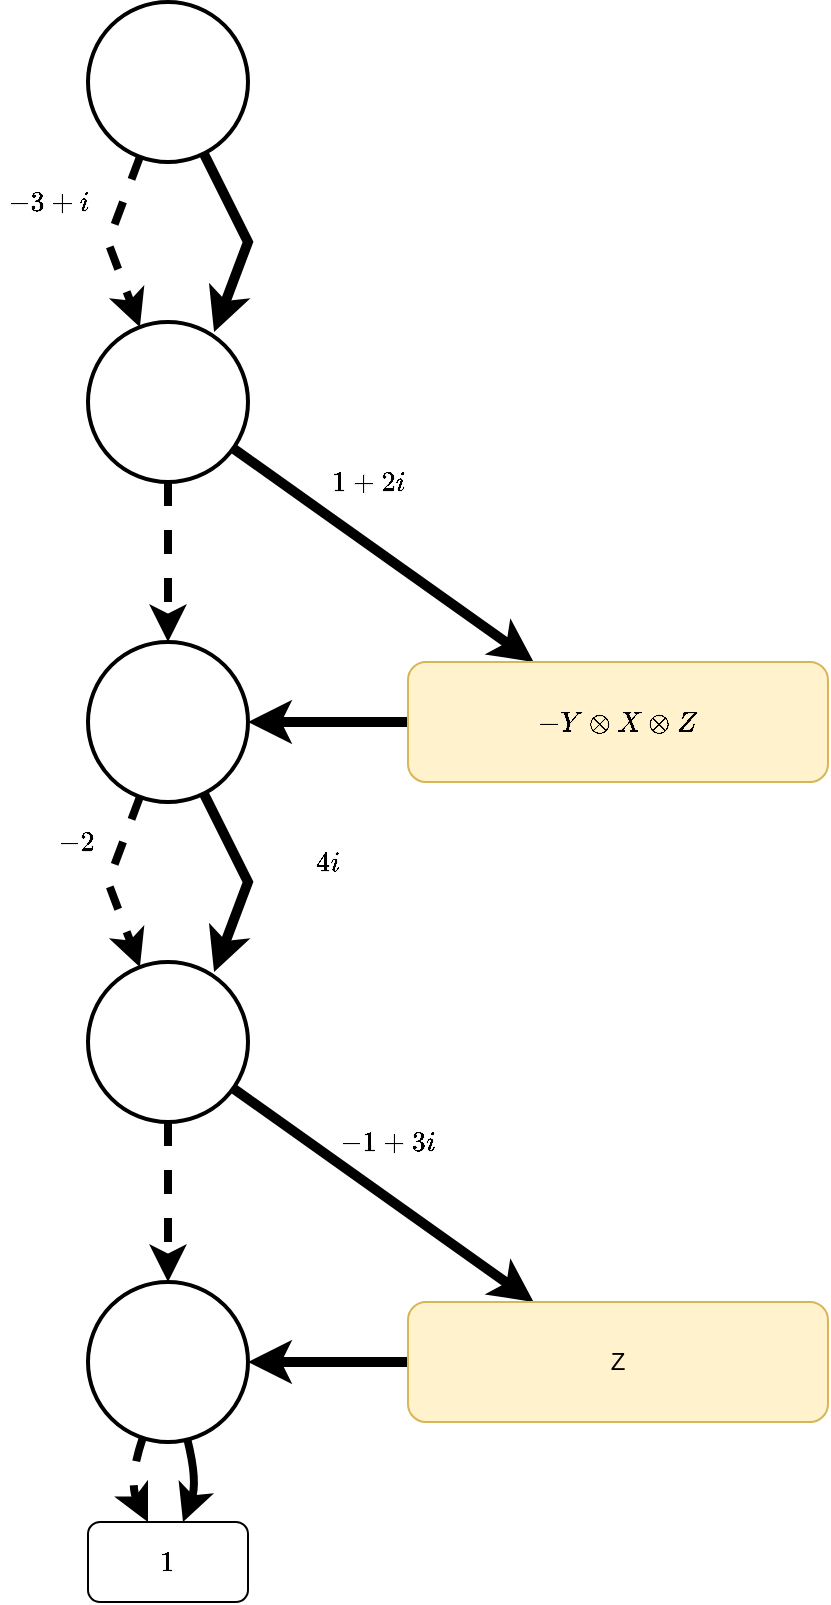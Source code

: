 <mxfile version="13.9.9" type="device"><diagram id="UoyFztPHbAxfOtIrm-Md" name="Page-1"><mxGraphModel dx="1180" dy="1929" grid="1" gridSize="10" guides="1" tooltips="1" connect="1" arrows="1" fold="1" page="1" pageScale="1" pageWidth="850" pageHeight="1100" math="1" shadow="0"><root><mxCell id="0"/><mxCell id="1" parent="0"/><mxCell id="kAd1hX-TktcAsDmedw0G-8" style="rounded=0;orthogonalLoop=1;jettySize=auto;html=1;strokeWidth=5;" parent="1" source="kAd1hX-TktcAsDmedw0G-1" target="kAd1hX-TktcAsDmedw0G-6" edge="1"><mxGeometry relative="1" as="geometry"/></mxCell><mxCell id="kAd1hX-TktcAsDmedw0G-9" style="edgeStyle=none;rounded=0;orthogonalLoop=1;jettySize=auto;html=1;strokeWidth=4;dashed=1;" parent="1" source="kAd1hX-TktcAsDmedw0G-1" target="kAd1hX-TktcAsDmedw0G-2" edge="1"><mxGeometry relative="1" as="geometry"/></mxCell><mxCell id="kAd1hX-TktcAsDmedw0G-1" value="" style="ellipse;whiteSpace=wrap;html=1;aspect=fixed;strokeWidth=2;fontSize=24;" parent="1" vertex="1"><mxGeometry x="360" y="160" width="80" height="80" as="geometry"/></mxCell><mxCell id="kAd1hX-TktcAsDmedw0G-10" style="edgeStyle=none;rounded=0;orthogonalLoop=1;jettySize=auto;html=1;strokeWidth=4;dashed=1;" parent="1" source="kAd1hX-TktcAsDmedw0G-2" target="kAd1hX-TktcAsDmedw0G-3" edge="1"><mxGeometry relative="1" as="geometry"><Array as="points"><mxPoint x="370" y="440"/></Array></mxGeometry></mxCell><mxCell id="kAd1hX-TktcAsDmedw0G-19" style="edgeStyle=none;rounded=0;orthogonalLoop=1;jettySize=auto;html=1;strokeWidth=5;entryX=0.788;entryY=0.063;entryDx=0;entryDy=0;entryPerimeter=0;" parent="1" source="kAd1hX-TktcAsDmedw0G-2" target="kAd1hX-TktcAsDmedw0G-3" edge="1"><mxGeometry relative="1" as="geometry"><Array as="points"><mxPoint x="440" y="440"/></Array></mxGeometry></mxCell><mxCell id="kAd1hX-TktcAsDmedw0G-2" value="" style="ellipse;whiteSpace=wrap;html=1;aspect=fixed;strokeWidth=2;fontSize=24;" parent="1" vertex="1"><mxGeometry x="360" y="320" width="80" height="80" as="geometry"/></mxCell><mxCell id="kAd1hX-TktcAsDmedw0G-11" style="edgeStyle=none;rounded=0;orthogonalLoop=1;jettySize=auto;html=1;strokeWidth=4;dashed=1;" parent="1" source="kAd1hX-TktcAsDmedw0G-3" target="kAd1hX-TktcAsDmedw0G-4" edge="1"><mxGeometry relative="1" as="geometry"/></mxCell><mxCell id="kAd1hX-TktcAsDmedw0G-18" style="edgeStyle=none;rounded=0;orthogonalLoop=1;jettySize=auto;html=1;strokeWidth=5;" parent="1" source="kAd1hX-TktcAsDmedw0G-3" target="kAd1hX-TktcAsDmedw0G-15" edge="1"><mxGeometry relative="1" as="geometry"/></mxCell><mxCell id="kAd1hX-TktcAsDmedw0G-3" value="" style="ellipse;whiteSpace=wrap;html=1;aspect=fixed;strokeWidth=2;fontSize=24;" parent="1" vertex="1"><mxGeometry x="360" y="480" width="80" height="80" as="geometry"/></mxCell><mxCell id="kAd1hX-TktcAsDmedw0G-13" style="edgeStyle=none;orthogonalLoop=1;jettySize=auto;html=1;strokeWidth=4;dashed=1;curved=1;" parent="1" source="kAd1hX-TktcAsDmedw0G-4" target="kAd1hX-TktcAsDmedw0G-5" edge="1"><mxGeometry relative="1" as="geometry"><Array as="points"><mxPoint x="380" y="740"/></Array></mxGeometry></mxCell><mxCell id="kAd1hX-TktcAsDmedw0G-32" style="edgeStyle=none;curved=1;orthogonalLoop=1;jettySize=auto;html=1;endArrow=classic;endFill=1;strokeWidth=4;fontSize=12;" parent="1" source="kAd1hX-TktcAsDmedw0G-4" target="kAd1hX-TktcAsDmedw0G-5" edge="1"><mxGeometry relative="1" as="geometry"><Array as="points"><mxPoint x="415" y="740"/></Array></mxGeometry></mxCell><mxCell id="kAd1hX-TktcAsDmedw0G-4" value="" style="ellipse;whiteSpace=wrap;html=1;aspect=fixed;strokeWidth=2;fontSize=24;" parent="1" vertex="1"><mxGeometry x="360" y="640" width="80" height="80" as="geometry"/></mxCell><mxCell id="kAd1hX-TktcAsDmedw0G-5" value="$$1$$" style="rounded=1;whiteSpace=wrap;html=1;" parent="1" vertex="1"><mxGeometry x="360" y="760" width="80" height="40" as="geometry"/></mxCell><mxCell id="kAd1hX-TktcAsDmedw0G-7" style="edgeStyle=orthogonalEdgeStyle;rounded=0;orthogonalLoop=1;jettySize=auto;html=1;strokeWidth=5;" parent="1" source="kAd1hX-TktcAsDmedw0G-6" target="kAd1hX-TktcAsDmedw0G-2" edge="1"><mxGeometry relative="1" as="geometry"/></mxCell><mxCell id="kAd1hX-TktcAsDmedw0G-6" value="$$-Y \otimes X \otimes Z$$" style="rounded=1;whiteSpace=wrap;html=1;fillColor=#fff2cc;strokeColor=#d6b656;" parent="1" vertex="1"><mxGeometry x="520" y="330" width="210" height="60" as="geometry"/></mxCell><mxCell id="kAd1hX-TktcAsDmedw0G-17" style="edgeStyle=none;rounded=0;orthogonalLoop=1;jettySize=auto;html=1;strokeWidth=5;" parent="1" source="kAd1hX-TktcAsDmedw0G-15" target="kAd1hX-TktcAsDmedw0G-4" edge="1"><mxGeometry relative="1" as="geometry"/></mxCell><mxCell id="kAd1hX-TktcAsDmedw0G-15" value="Z" style="rounded=1;whiteSpace=wrap;html=1;fillColor=#fff2cc;strokeColor=#d6b656;" parent="1" vertex="1"><mxGeometry x="520" y="650" width="210" height="60" as="geometry"/></mxCell><mxCell id="WiULeDgBD-S7jhoCk6bP-1" value="$$1+2i$$" style="text;html=1;strokeColor=none;fillColor=none;align=center;verticalAlign=middle;whiteSpace=wrap;rounded=0;" vertex="1" parent="1"><mxGeometry x="480" y="230" width="40" height="20" as="geometry"/></mxCell><mxCell id="WiULeDgBD-S7jhoCk6bP-2" value="$$-1+3i$$" style="text;html=1;strokeColor=none;fillColor=none;align=center;verticalAlign=middle;whiteSpace=wrap;rounded=0;" vertex="1" parent="1"><mxGeometry x="490" y="560" width="40" height="20" as="geometry"/></mxCell><mxCell id="WiULeDgBD-S7jhoCk6bP-3" value="$$-2$$" style="text;html=1;strokeColor=none;fillColor=none;align=center;verticalAlign=middle;whiteSpace=wrap;rounded=0;" vertex="1" parent="1"><mxGeometry x="334" y="410" width="40" height="20" as="geometry"/></mxCell><mxCell id="WiULeDgBD-S7jhoCk6bP-4" value="$$4i$$" style="text;html=1;strokeColor=none;fillColor=none;align=center;verticalAlign=middle;whiteSpace=wrap;rounded=0;" vertex="1" parent="1"><mxGeometry x="460" y="420" width="40" height="20" as="geometry"/></mxCell><mxCell id="WiULeDgBD-S7jhoCk6bP-5" style="edgeStyle=none;rounded=0;orthogonalLoop=1;jettySize=auto;html=1;strokeWidth=4;dashed=1;" edge="1" parent="1" source="WiULeDgBD-S7jhoCk6bP-7"><mxGeometry relative="1" as="geometry"><mxPoint x="385.955" y="162.547" as="targetPoint"/><Array as="points"><mxPoint x="370" y="120"/></Array></mxGeometry></mxCell><mxCell id="WiULeDgBD-S7jhoCk6bP-6" style="edgeStyle=none;rounded=0;orthogonalLoop=1;jettySize=auto;html=1;strokeWidth=5;entryX=0.788;entryY=0.063;entryDx=0;entryDy=0;entryPerimeter=0;" edge="1" parent="1" source="WiULeDgBD-S7jhoCk6bP-7"><mxGeometry relative="1" as="geometry"><mxPoint x="423.04" y="165.04" as="targetPoint"/><Array as="points"><mxPoint x="440" y="120"/></Array></mxGeometry></mxCell><mxCell id="WiULeDgBD-S7jhoCk6bP-7" value="" style="ellipse;whiteSpace=wrap;html=1;aspect=fixed;strokeWidth=2;fontSize=24;" vertex="1" parent="1"><mxGeometry x="360" width="80" height="80" as="geometry"/></mxCell><mxCell id="WiULeDgBD-S7jhoCk6bP-8" value="$$-3+i$$" style="text;html=1;strokeColor=none;fillColor=none;align=center;verticalAlign=middle;whiteSpace=wrap;rounded=0;" vertex="1" parent="1"><mxGeometry x="320" y="90" width="40" height="20" as="geometry"/></mxCell></root></mxGraphModel></diagram></mxfile>